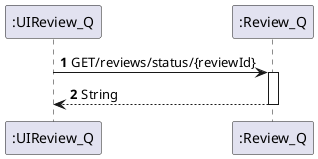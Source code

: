 @startuml
'https://plantuml.com/sequence-diagram

autoactivate on
autonumber

participant ":UIReview_Q" as rev
participant ":Review_Q" as rev1

rev -> rev1: GET/reviews/status/{reviewId}
rev1 --> rev: String
@enduml